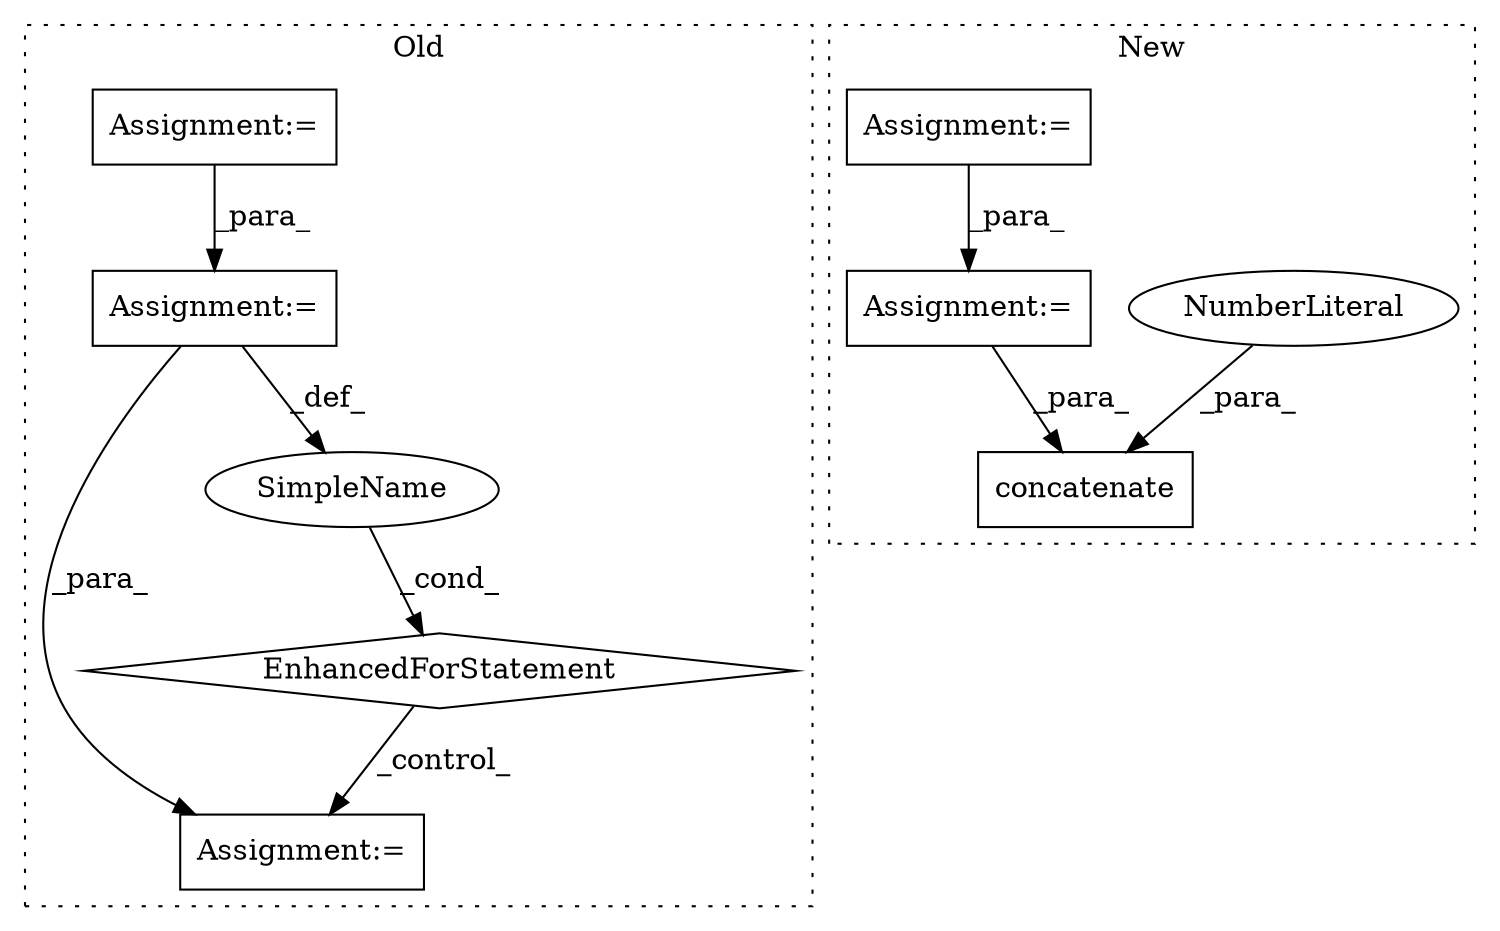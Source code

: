 digraph G {
subgraph cluster0 {
1 [label="EnhancedForStatement" a="70" s="2067,2173" l="75,2" shape="diamond"];
3 [label="Assignment:=" a="7" s="2067,2173" l="75,2" shape="box"];
7 [label="Assignment:=" a="7" s="1593" l="1" shape="box"];
8 [label="Assignment:=" a="7" s="2199" l="1" shape="box"];
9 [label="SimpleName" a="42" s="2146" l="1" shape="ellipse"];
label = "Old";
style="dotted";
}
subgraph cluster1 {
2 [label="concatenate" a="32" s="2175,2273" l="12,1" shape="box"];
4 [label="NumberLiteral" a="34" s="2272" l="1" shape="ellipse"];
5 [label="Assignment:=" a="7" s="1906" l="1" shape="box"];
6 [label="Assignment:=" a="7" s="1764" l="1" shape="box"];
label = "New";
style="dotted";
}
1 -> 8 [label="_control_"];
3 -> 8 [label="_para_"];
3 -> 9 [label="_def_"];
4 -> 2 [label="_para_"];
5 -> 2 [label="_para_"];
6 -> 5 [label="_para_"];
7 -> 3 [label="_para_"];
9 -> 1 [label="_cond_"];
}